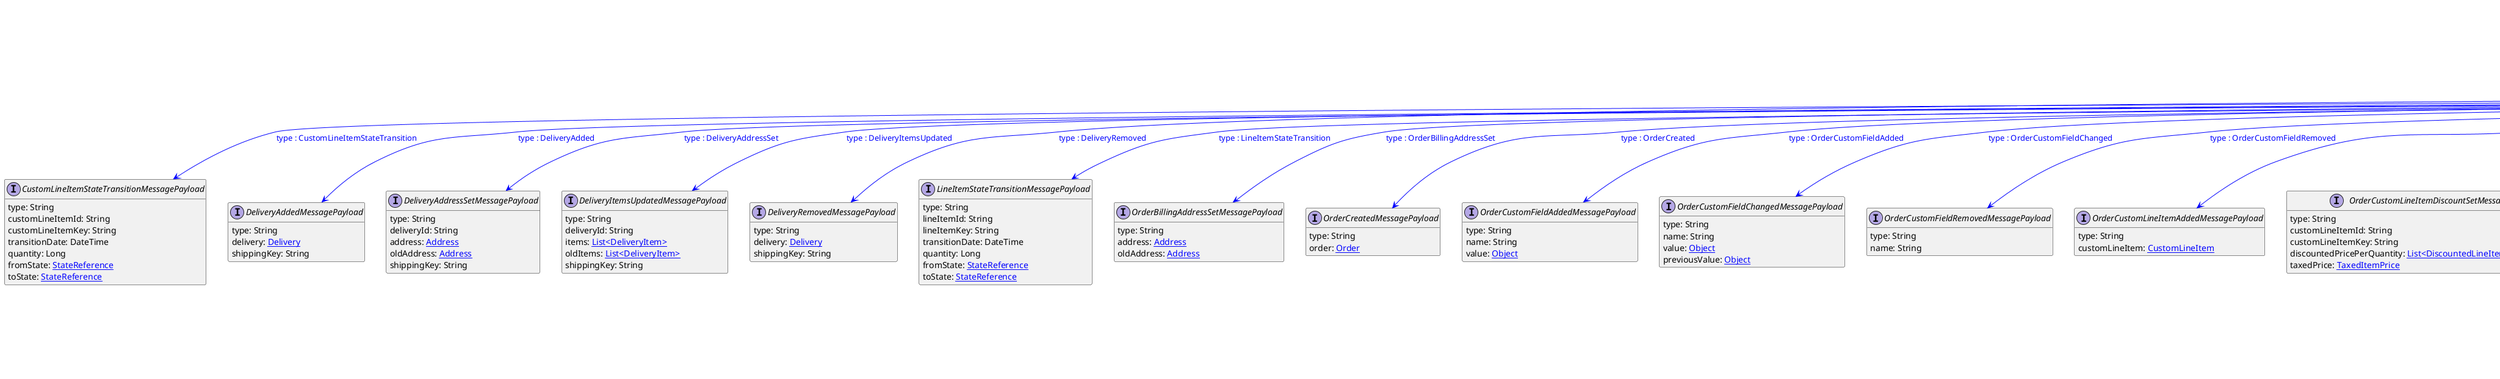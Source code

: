 @startuml

hide empty fields
hide empty methods
legend
|= |= line |
|<back:black>   </back>| inheritance |
|<back:green>   </back>| property reference |
|<back:blue>   </back>| discriminated class |
endlegend
interface OrderMessagePayload [[OrderMessagePayload.svg]] extends MessagePayload {
    type: String
}
interface MessagePayload [[MessagePayload.svg]]  {
    type: String
}

interface CustomLineItemStateTransitionMessagePayload [[CustomLineItemStateTransitionMessagePayload.svg]]  {
    type: String
    customLineItemId: String
    customLineItemKey: String
    transitionDate: DateTime
    quantity: Long
    fromState: [[StateReference.svg StateReference]]
    toState: [[StateReference.svg StateReference]]
}
interface DeliveryAddedMessagePayload [[DeliveryAddedMessagePayload.svg]]  {
    type: String
    delivery: [[Delivery.svg Delivery]]
    shippingKey: String
}
interface DeliveryAddressSetMessagePayload [[DeliveryAddressSetMessagePayload.svg]]  {
    type: String
    deliveryId: String
    address: [[Address.svg Address]]
    oldAddress: [[Address.svg Address]]
    shippingKey: String
}
interface DeliveryItemsUpdatedMessagePayload [[DeliveryItemsUpdatedMessagePayload.svg]]  {
    type: String
    deliveryId: String
    items: [[DeliveryItem.svg List<DeliveryItem>]]
    oldItems: [[DeliveryItem.svg List<DeliveryItem>]]
    shippingKey: String
}
interface DeliveryRemovedMessagePayload [[DeliveryRemovedMessagePayload.svg]]  {
    type: String
    delivery: [[Delivery.svg Delivery]]
    shippingKey: String
}
interface LineItemStateTransitionMessagePayload [[LineItemStateTransitionMessagePayload.svg]]  {
    type: String
    lineItemId: String
    lineItemKey: String
    transitionDate: DateTime
    quantity: Long
    fromState: [[StateReference.svg StateReference]]
    toState: [[StateReference.svg StateReference]]
}
interface OrderBillingAddressSetMessagePayload [[OrderBillingAddressSetMessagePayload.svg]]  {
    type: String
    address: [[Address.svg Address]]
    oldAddress: [[Address.svg Address]]
}
interface OrderCreatedMessagePayload [[OrderCreatedMessagePayload.svg]]  {
    type: String
    order: [[Order.svg Order]]
}
interface OrderCustomFieldAddedMessagePayload [[OrderCustomFieldAddedMessagePayload.svg]]  {
    type: String
    name: String
    value: [[Object.svg Object]]
}
interface OrderCustomFieldChangedMessagePayload [[OrderCustomFieldChangedMessagePayload.svg]]  {
    type: String
    name: String
    value: [[Object.svg Object]]
    previousValue: [[Object.svg Object]]
}
interface OrderCustomFieldRemovedMessagePayload [[OrderCustomFieldRemovedMessagePayload.svg]]  {
    type: String
    name: String
}
interface OrderCustomLineItemAddedMessagePayload [[OrderCustomLineItemAddedMessagePayload.svg]]  {
    type: String
    customLineItem: [[CustomLineItem.svg CustomLineItem]]
}
interface OrderCustomLineItemDiscountSetMessagePayload [[OrderCustomLineItemDiscountSetMessagePayload.svg]]  {
    type: String
    customLineItemId: String
    customLineItemKey: String
    discountedPricePerQuantity: [[DiscountedLineItemPriceForQuantity.svg List<DiscountedLineItemPriceForQuantity>]]
    taxedPrice: [[TaxedItemPrice.svg TaxedItemPrice]]
}
interface OrderCustomLineItemQuantityChangedMessagePayload [[OrderCustomLineItemQuantityChangedMessagePayload.svg]]  {
    type: String
    customLineItemId: String
    customLineItemKey: String
    quantity: Long
    oldQuantity: Long
}
interface OrderCustomLineItemRemovedMessagePayload [[OrderCustomLineItemRemovedMessagePayload.svg]]  {
    type: String
    customLineItemId: String
    customLineItemKey: String
    customLineItem: [[CustomLineItem.svg CustomLineItem]]
}
interface OrderCustomTypeRemovedMessagePayload [[OrderCustomTypeRemovedMessagePayload.svg]]  {
    type: String
    previousTypeId: String
}
interface OrderCustomTypeSetMessagePayload [[OrderCustomTypeSetMessagePayload.svg]]  {
    type: String
    customFields: [[CustomFields.svg CustomFields]]
    previousTypeId: String
}
interface OrderCustomerEmailSetMessagePayload [[OrderCustomerEmailSetMessagePayload.svg]]  {
    type: String
    email: String
    oldEmail: String
}
interface OrderCustomerGroupSetMessagePayload [[OrderCustomerGroupSetMessagePayload.svg]]  {
    type: String
    customerGroup: [[CustomerGroupReference.svg CustomerGroupReference]]
    oldCustomerGroup: [[CustomerGroupReference.svg CustomerGroupReference]]
}
interface OrderCustomerSetMessagePayload [[OrderCustomerSetMessagePayload.svg]]  {
    type: String
    customer: [[CustomerReference.svg CustomerReference]]
    customerGroup: [[CustomerGroupReference.svg CustomerGroupReference]]
    oldCustomer: [[CustomerReference.svg CustomerReference]]
    oldCustomerGroup: [[CustomerGroupReference.svg CustomerGroupReference]]
}
interface OrderDeletedMessagePayload [[OrderDeletedMessagePayload.svg]]  {
    type: String
    order: [[Order.svg Order]]
}
interface OrderDiscountCodeAddedMessagePayload [[OrderDiscountCodeAddedMessagePayload.svg]]  {
    type: String
    discountCode: [[DiscountCodeReference.svg DiscountCodeReference]]
}
interface OrderDiscountCodeRemovedMessagePayload [[OrderDiscountCodeRemovedMessagePayload.svg]]  {
    type: String
    discountCode: [[DiscountCodeReference.svg DiscountCodeReference]]
}
interface OrderDiscountCodeStateSetMessagePayload [[OrderDiscountCodeStateSetMessagePayload.svg]]  {
    type: String
    discountCode: [[DiscountCodeReference.svg DiscountCodeReference]]
    state: [[DiscountCodeState.svg DiscountCodeState]]
    oldState: [[DiscountCodeState.svg DiscountCodeState]]
}
interface OrderEditAppliedMessagePayload [[OrderEditAppliedMessagePayload.svg]]  {
    type: String
    edit: [[OrderEdit.svg OrderEdit]]
    result: [[OrderEditApplied.svg OrderEditApplied]]
}
interface OrderImportedMessagePayload [[OrderImportedMessagePayload.svg]]  {
    type: String
    order: [[Order.svg Order]]
}
interface OrderLineItemAddedMessagePayload [[OrderLineItemAddedMessagePayload.svg]]  {
    type: String
    lineItem: [[LineItem.svg LineItem]]
    addedQuantity: Long
}
interface OrderLineItemDiscountSetMessagePayload [[OrderLineItemDiscountSetMessagePayload.svg]]  {
    type: String
    lineItemId: String
    lineItemKey: String
    discountedPricePerQuantity: [[DiscountedLineItemPriceForQuantity.svg List<DiscountedLineItemPriceForQuantity>]]
    totalPrice: [[CentPrecisionMoney.svg CentPrecisionMoney]]
    taxedPrice: [[TaxedItemPrice.svg TaxedItemPrice]]
    taxedPricePortions: [[MethodTaxedPrice.svg List<MethodTaxedPrice>]]
}
interface OrderLineItemDistributionChannelSetMessagePayload [[OrderLineItemDistributionChannelSetMessagePayload.svg]]  {
    type: String
    lineItemId: String
    lineItemKey: String
    distributionChannel: [[ChannelReference.svg ChannelReference]]
}
interface OrderLineItemRemovedMessagePayload [[OrderLineItemRemovedMessagePayload.svg]]  {
    type: String
    lineItemId: String
    lineItemKey: String
    removedQuantity: Long
    newQuantity: Long
    newState: [[ItemState.svg List<ItemState>]]
    newTotalPrice: [[CentPrecisionMoney.svg CentPrecisionMoney]]
    newTaxedPrice: [[TaxedItemPrice.svg TaxedItemPrice]]
    newPrice: [[Price.svg Price]]
    newShippingDetail: [[ItemShippingDetails.svg ItemShippingDetails]]
}
interface OrderPaymentStateChangedMessagePayload [[OrderPaymentStateChangedMessagePayload.svg]]  {
    type: String
    paymentState: [[PaymentState.svg PaymentState]]
    oldPaymentState: [[PaymentState.svg PaymentState]]
}
interface OrderPurchaseOrderNumberSetMessagePayload [[OrderPurchaseOrderNumberSetMessagePayload.svg]]  {
    type: String
    purchaseOrderNumber: String
    oldPurchaseOrderNumber: String
}
interface OrderReturnShipmentStateChangedMessagePayload [[OrderReturnShipmentStateChangedMessagePayload.svg]]  {
    type: String
    returnItemId: String
    returnShipmentState: [[ReturnShipmentState.svg ReturnShipmentState]]
}
interface OrderShipmentStateChangedMessagePayload [[OrderShipmentStateChangedMessagePayload.svg]]  {
    type: String
    shipmentState: [[ShipmentState.svg ShipmentState]]
    oldShipmentState: [[ShipmentState.svg ShipmentState]]
}
interface OrderShippingAddressSetMessagePayload [[OrderShippingAddressSetMessagePayload.svg]]  {
    type: String
    address: [[Address.svg Address]]
    oldAddress: [[Address.svg Address]]
}
interface OrderShippingInfoSetMessagePayload [[OrderShippingInfoSetMessagePayload.svg]]  {
    type: String
    shippingInfo: [[ShippingInfo.svg ShippingInfo]]
    oldShippingInfo: [[ShippingInfo.svg ShippingInfo]]
}
interface OrderShippingRateInputSetMessagePayload [[OrderShippingRateInputSetMessagePayload.svg]]  {
    type: String
    shippingRateInput: [[ShippingRateInput.svg ShippingRateInput]]
    oldShippingRateInput: [[ShippingRateInput.svg ShippingRateInput]]
}
interface OrderStateChangedMessagePayload [[OrderStateChangedMessagePayload.svg]]  {
    type: String
    orderState: [[OrderState.svg OrderState]]
    oldOrderState: [[OrderState.svg OrderState]]
}
interface OrderStateTransitionMessagePayload [[OrderStateTransitionMessagePayload.svg]]  {
    type: String
    state: [[StateReference.svg StateReference]]
    oldState: [[StateReference.svg StateReference]]
    force: Boolean
}
interface OrderStoreSetMessagePayload [[OrderStoreSetMessagePayload.svg]]  {
    type: String
    store: [[StoreKeyReference.svg StoreKeyReference]]
}
interface ParcelAddedToDeliveryMessagePayload [[ParcelAddedToDeliveryMessagePayload.svg]]  {
    type: String
    delivery: [[Delivery.svg Delivery]]
    parcel: [[Parcel.svg Parcel]]
    shippingKey: String
}
interface ParcelItemsUpdatedMessagePayload [[ParcelItemsUpdatedMessagePayload.svg]]  {
    type: String
    parcelId: String
    deliveryId: String
    items: [[DeliveryItem.svg List<DeliveryItem>]]
    oldItems: [[DeliveryItem.svg List<DeliveryItem>]]
    shippingKey: String
}
interface ParcelMeasurementsUpdatedMessagePayload [[ParcelMeasurementsUpdatedMessagePayload.svg]]  {
    type: String
    deliveryId: String
    parcelId: String
    measurements: [[ParcelMeasurements.svg ParcelMeasurements]]
    shippingKey: String
}
interface ParcelRemovedFromDeliveryMessagePayload [[ParcelRemovedFromDeliveryMessagePayload.svg]]  {
    type: String
    deliveryId: String
    parcel: [[Parcel.svg Parcel]]
    shippingKey: String
}
interface ParcelTrackingDataUpdatedMessagePayload [[ParcelTrackingDataUpdatedMessagePayload.svg]]  {
    type: String
    deliveryId: String
    parcelId: String
    trackingData: [[TrackingData.svg TrackingData]]
    shippingKey: String
}
interface ReturnInfoAddedMessagePayload [[ReturnInfoAddedMessagePayload.svg]]  {
    type: String
    returnInfo: [[ReturnInfo.svg ReturnInfo]]
}
interface ReturnInfoSetMessagePayload [[ReturnInfoSetMessagePayload.svg]]  {
    type: String
    returnInfo: [[ReturnInfo.svg List<ReturnInfo>]]
}

OrderMessagePayload --> CustomLineItemStateTransitionMessagePayload #blue;text:blue : "type : CustomLineItemStateTransition"
OrderMessagePayload --> DeliveryAddedMessagePayload #blue;text:blue : "type : DeliveryAdded"
OrderMessagePayload --> DeliveryAddressSetMessagePayload #blue;text:blue : "type : DeliveryAddressSet"
OrderMessagePayload --> DeliveryItemsUpdatedMessagePayload #blue;text:blue : "type : DeliveryItemsUpdated"
OrderMessagePayload --> DeliveryRemovedMessagePayload #blue;text:blue : "type : DeliveryRemoved"
OrderMessagePayload --> LineItemStateTransitionMessagePayload #blue;text:blue : "type : LineItemStateTransition"
OrderMessagePayload --> OrderBillingAddressSetMessagePayload #blue;text:blue : "type : OrderBillingAddressSet"
OrderMessagePayload --> OrderCreatedMessagePayload #blue;text:blue : "type : OrderCreated"
OrderMessagePayload --> OrderCustomFieldAddedMessagePayload #blue;text:blue : "type : OrderCustomFieldAdded"
OrderMessagePayload --> OrderCustomFieldChangedMessagePayload #blue;text:blue : "type : OrderCustomFieldChanged"
OrderMessagePayload --> OrderCustomFieldRemovedMessagePayload #blue;text:blue : "type : OrderCustomFieldRemoved"
OrderMessagePayload --> OrderCustomLineItemAddedMessagePayload #blue;text:blue : "type : OrderCustomLineItemAdded"
OrderMessagePayload --> OrderCustomLineItemDiscountSetMessagePayload #blue;text:blue : "type : OrderCustomLineItemDiscountSet"
OrderMessagePayload --> OrderCustomLineItemQuantityChangedMessagePayload #blue;text:blue : "type : OrderCustomLineItemQuantityChanged"
OrderMessagePayload --> OrderCustomLineItemRemovedMessagePayload #blue;text:blue : "type : OrderCustomLineItemRemoved"
OrderMessagePayload --> OrderCustomTypeRemovedMessagePayload #blue;text:blue : "type : OrderCustomTypeRemoved"
OrderMessagePayload --> OrderCustomTypeSetMessagePayload #blue;text:blue : "type : OrderCustomTypeSet"
OrderMessagePayload --> OrderCustomerEmailSetMessagePayload #blue;text:blue : "type : OrderCustomerEmailSet"
OrderMessagePayload --> OrderCustomerGroupSetMessagePayload #blue;text:blue : "type : OrderCustomerGroupSet"
OrderMessagePayload --> OrderCustomerSetMessagePayload #blue;text:blue : "type : OrderCustomerSet"
OrderMessagePayload --> OrderDeletedMessagePayload #blue;text:blue : "type : OrderDeleted"
OrderMessagePayload --> OrderDiscountCodeAddedMessagePayload #blue;text:blue : "type : OrderDiscountCodeAdded"
OrderMessagePayload --> OrderDiscountCodeRemovedMessagePayload #blue;text:blue : "type : OrderDiscountCodeRemoved"
OrderMessagePayload --> OrderDiscountCodeStateSetMessagePayload #blue;text:blue : "type : OrderDiscountCodeStateSet"
OrderMessagePayload --> OrderEditAppliedMessagePayload #blue;text:blue : "type : OrderEditApplied"
OrderMessagePayload --> OrderImportedMessagePayload #blue;text:blue : "type : OrderImported"
OrderMessagePayload --> OrderLineItemAddedMessagePayload #blue;text:blue : "type : OrderLineItemAdded"
OrderMessagePayload --> OrderLineItemDiscountSetMessagePayload #blue;text:blue : "type : OrderLineItemDiscountSet"
OrderMessagePayload --> OrderLineItemDistributionChannelSetMessagePayload #blue;text:blue : "type : OrderLineItemDistributionChannelSet"
OrderMessagePayload --> OrderLineItemRemovedMessagePayload #blue;text:blue : "type : OrderLineItemRemoved"
OrderMessagePayload --> OrderPaymentStateChangedMessagePayload #blue;text:blue : "type : OrderPaymentStateChanged"
OrderMessagePayload --> OrderPurchaseOrderNumberSetMessagePayload #blue;text:blue : "type : OrderPurchaseOrderNumberSet"
OrderMessagePayload --> OrderReturnShipmentStateChangedMessagePayload #blue;text:blue : "type : OrderReturnShipmentStateChanged"
OrderMessagePayload --> OrderShipmentStateChangedMessagePayload #blue;text:blue : "type : OrderShipmentStateChanged"
OrderMessagePayload --> OrderShippingAddressSetMessagePayload #blue;text:blue : "type : OrderShippingAddressSet"
OrderMessagePayload --> OrderShippingInfoSetMessagePayload #blue;text:blue : "type : OrderShippingInfoSet"
OrderMessagePayload --> OrderShippingRateInputSetMessagePayload #blue;text:blue : "type : OrderShippingRateInputSet"
OrderMessagePayload --> OrderStateChangedMessagePayload #blue;text:blue : "type : OrderStateChanged"
OrderMessagePayload --> OrderStateTransitionMessagePayload #blue;text:blue : "type : OrderStateTransition"
OrderMessagePayload --> OrderStoreSetMessagePayload #blue;text:blue : "type : OrderStoreSet"
OrderMessagePayload --> ParcelAddedToDeliveryMessagePayload #blue;text:blue : "type : ParcelAddedToDelivery"
OrderMessagePayload --> ParcelItemsUpdatedMessagePayload #blue;text:blue : "type : ParcelItemsUpdated"
OrderMessagePayload --> ParcelMeasurementsUpdatedMessagePayload #blue;text:blue : "type : ParcelMeasurementsUpdated"
OrderMessagePayload --> ParcelRemovedFromDeliveryMessagePayload #blue;text:blue : "type : ParcelRemovedFromDelivery"
OrderMessagePayload --> ParcelTrackingDataUpdatedMessagePayload #blue;text:blue : "type : ParcelTrackingDataUpdated"
OrderMessagePayload --> ReturnInfoAddedMessagePayload #blue;text:blue : "type : ReturnInfoAdded"
OrderMessagePayload --> ReturnInfoSetMessagePayload #blue;text:blue : "type : ReturnInfoSet"

@enduml
